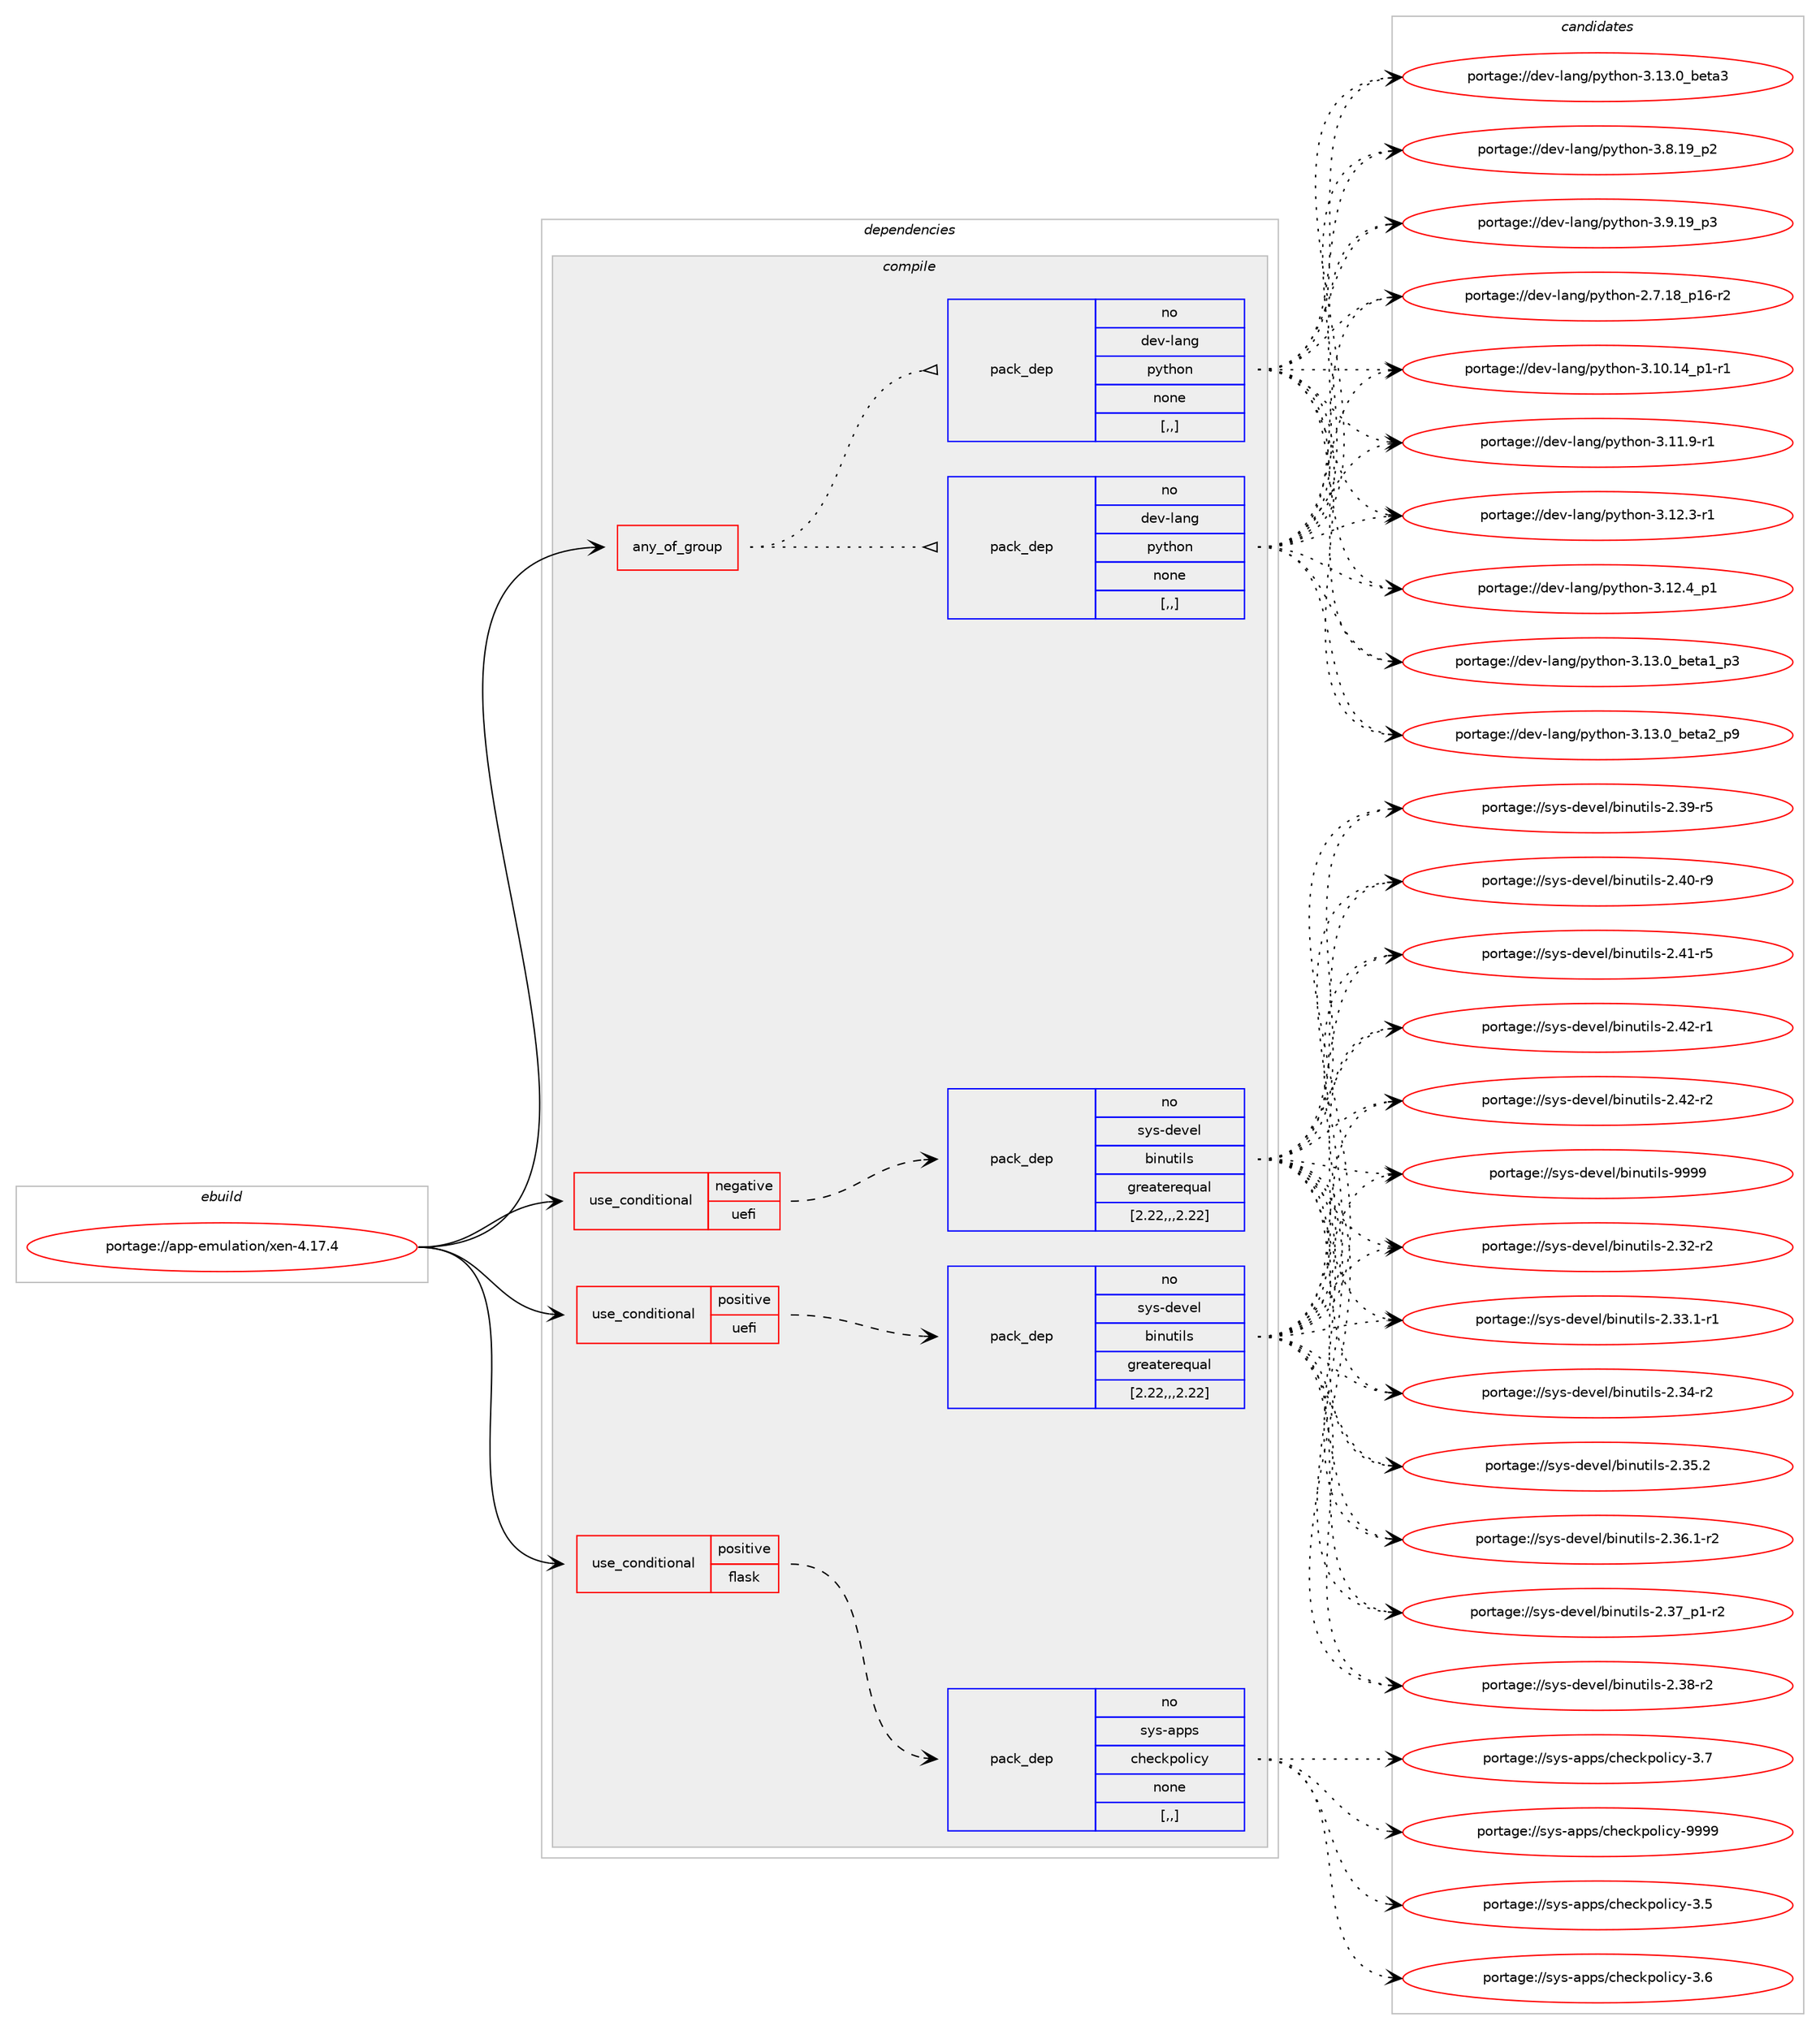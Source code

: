 digraph prolog {

# *************
# Graph options
# *************

newrank=true;
concentrate=true;
compound=true;
graph [rankdir=LR,fontname=Helvetica,fontsize=10,ranksep=1.5];#, ranksep=2.5, nodesep=0.2];
edge  [arrowhead=vee];
node  [fontname=Helvetica,fontsize=10];

# **********
# The ebuild
# **********

subgraph cluster_leftcol {
color=gray;
rank=same;
label=<<i>ebuild</i>>;
id [label="portage://app-emulation/xen-4.17.4", color=red, width=4, href="../app-emulation/xen-4.17.4.svg"];
}

# ****************
# The dependencies
# ****************

subgraph cluster_midcol {
color=gray;
label=<<i>dependencies</i>>;
subgraph cluster_compile {
fillcolor="#eeeeee";
style=filled;
label=<<i>compile</i>>;
subgraph any280 {
dependency34213 [label=<<TABLE BORDER="0" CELLBORDER="1" CELLSPACING="0" CELLPADDING="4"><TR><TD CELLPADDING="10">any_of_group</TD></TR></TABLE>>, shape=none, color=red];subgraph pack23804 {
dependency34214 [label=<<TABLE BORDER="0" CELLBORDER="1" CELLSPACING="0" CELLPADDING="4" WIDTH="220"><TR><TD ROWSPAN="6" CELLPADDING="30">pack_dep</TD></TR><TR><TD WIDTH="110">no</TD></TR><TR><TD>dev-lang</TD></TR><TR><TD>python</TD></TR><TR><TD>none</TD></TR><TR><TD>[,,]</TD></TR></TABLE>>, shape=none, color=blue];
}
dependency34213:e -> dependency34214:w [weight=20,style="dotted",arrowhead="oinv"];
subgraph pack23805 {
dependency34215 [label=<<TABLE BORDER="0" CELLBORDER="1" CELLSPACING="0" CELLPADDING="4" WIDTH="220"><TR><TD ROWSPAN="6" CELLPADDING="30">pack_dep</TD></TR><TR><TD WIDTH="110">no</TD></TR><TR><TD>dev-lang</TD></TR><TR><TD>python</TD></TR><TR><TD>none</TD></TR><TR><TD>[,,]</TD></TR></TABLE>>, shape=none, color=blue];
}
dependency34213:e -> dependency34215:w [weight=20,style="dotted",arrowhead="oinv"];
}
id:e -> dependency34213:w [weight=20,style="solid",arrowhead="vee"];
subgraph cond10080 {
dependency34216 [label=<<TABLE BORDER="0" CELLBORDER="1" CELLSPACING="0" CELLPADDING="4"><TR><TD ROWSPAN="3" CELLPADDING="10">use_conditional</TD></TR><TR><TD>negative</TD></TR><TR><TD>uefi</TD></TR></TABLE>>, shape=none, color=red];
subgraph pack23806 {
dependency34217 [label=<<TABLE BORDER="0" CELLBORDER="1" CELLSPACING="0" CELLPADDING="4" WIDTH="220"><TR><TD ROWSPAN="6" CELLPADDING="30">pack_dep</TD></TR><TR><TD WIDTH="110">no</TD></TR><TR><TD>sys-devel</TD></TR><TR><TD>binutils</TD></TR><TR><TD>greaterequal</TD></TR><TR><TD>[2.22,,,2.22]</TD></TR></TABLE>>, shape=none, color=blue];
}
dependency34216:e -> dependency34217:w [weight=20,style="dashed",arrowhead="vee"];
}
id:e -> dependency34216:w [weight=20,style="solid",arrowhead="vee"];
subgraph cond10081 {
dependency34218 [label=<<TABLE BORDER="0" CELLBORDER="1" CELLSPACING="0" CELLPADDING="4"><TR><TD ROWSPAN="3" CELLPADDING="10">use_conditional</TD></TR><TR><TD>positive</TD></TR><TR><TD>flask</TD></TR></TABLE>>, shape=none, color=red];
subgraph pack23807 {
dependency34219 [label=<<TABLE BORDER="0" CELLBORDER="1" CELLSPACING="0" CELLPADDING="4" WIDTH="220"><TR><TD ROWSPAN="6" CELLPADDING="30">pack_dep</TD></TR><TR><TD WIDTH="110">no</TD></TR><TR><TD>sys-apps</TD></TR><TR><TD>checkpolicy</TD></TR><TR><TD>none</TD></TR><TR><TD>[,,]</TD></TR></TABLE>>, shape=none, color=blue];
}
dependency34218:e -> dependency34219:w [weight=20,style="dashed",arrowhead="vee"];
}
id:e -> dependency34218:w [weight=20,style="solid",arrowhead="vee"];
subgraph cond10082 {
dependency34220 [label=<<TABLE BORDER="0" CELLBORDER="1" CELLSPACING="0" CELLPADDING="4"><TR><TD ROWSPAN="3" CELLPADDING="10">use_conditional</TD></TR><TR><TD>positive</TD></TR><TR><TD>uefi</TD></TR></TABLE>>, shape=none, color=red];
subgraph pack23808 {
dependency34221 [label=<<TABLE BORDER="0" CELLBORDER="1" CELLSPACING="0" CELLPADDING="4" WIDTH="220"><TR><TD ROWSPAN="6" CELLPADDING="30">pack_dep</TD></TR><TR><TD WIDTH="110">no</TD></TR><TR><TD>sys-devel</TD></TR><TR><TD>binutils</TD></TR><TR><TD>greaterequal</TD></TR><TR><TD>[2.22,,,2.22]</TD></TR></TABLE>>, shape=none, color=blue];
}
dependency34220:e -> dependency34221:w [weight=20,style="dashed",arrowhead="vee"];
}
id:e -> dependency34220:w [weight=20,style="solid",arrowhead="vee"];
}
subgraph cluster_compileandrun {
fillcolor="#eeeeee";
style=filled;
label=<<i>compile and run</i>>;
}
subgraph cluster_run {
fillcolor="#eeeeee";
style=filled;
label=<<i>run</i>>;
}
}

# **************
# The candidates
# **************

subgraph cluster_choices {
rank=same;
color=gray;
label=<<i>candidates</i>>;

subgraph choice23804 {
color=black;
nodesep=1;
choice100101118451089711010347112121116104111110455046554649569511249544511450 [label="portage://dev-lang/python-2.7.18_p16-r2", color=red, width=4,href="../dev-lang/python-2.7.18_p16-r2.svg"];
choice100101118451089711010347112121116104111110455146494846495295112494511449 [label="portage://dev-lang/python-3.10.14_p1-r1", color=red, width=4,href="../dev-lang/python-3.10.14_p1-r1.svg"];
choice100101118451089711010347112121116104111110455146494946574511449 [label="portage://dev-lang/python-3.11.9-r1", color=red, width=4,href="../dev-lang/python-3.11.9-r1.svg"];
choice100101118451089711010347112121116104111110455146495046514511449 [label="portage://dev-lang/python-3.12.3-r1", color=red, width=4,href="../dev-lang/python-3.12.3-r1.svg"];
choice100101118451089711010347112121116104111110455146495046529511249 [label="portage://dev-lang/python-3.12.4_p1", color=red, width=4,href="../dev-lang/python-3.12.4_p1.svg"];
choice10010111845108971101034711212111610411111045514649514648959810111697499511251 [label="portage://dev-lang/python-3.13.0_beta1_p3", color=red, width=4,href="../dev-lang/python-3.13.0_beta1_p3.svg"];
choice10010111845108971101034711212111610411111045514649514648959810111697509511257 [label="portage://dev-lang/python-3.13.0_beta2_p9", color=red, width=4,href="../dev-lang/python-3.13.0_beta2_p9.svg"];
choice1001011184510897110103471121211161041111104551464951464895981011169751 [label="portage://dev-lang/python-3.13.0_beta3", color=red, width=4,href="../dev-lang/python-3.13.0_beta3.svg"];
choice100101118451089711010347112121116104111110455146564649579511250 [label="portage://dev-lang/python-3.8.19_p2", color=red, width=4,href="../dev-lang/python-3.8.19_p2.svg"];
choice100101118451089711010347112121116104111110455146574649579511251 [label="portage://dev-lang/python-3.9.19_p3", color=red, width=4,href="../dev-lang/python-3.9.19_p3.svg"];
dependency34214:e -> choice100101118451089711010347112121116104111110455046554649569511249544511450:w [style=dotted,weight="100"];
dependency34214:e -> choice100101118451089711010347112121116104111110455146494846495295112494511449:w [style=dotted,weight="100"];
dependency34214:e -> choice100101118451089711010347112121116104111110455146494946574511449:w [style=dotted,weight="100"];
dependency34214:e -> choice100101118451089711010347112121116104111110455146495046514511449:w [style=dotted,weight="100"];
dependency34214:e -> choice100101118451089711010347112121116104111110455146495046529511249:w [style=dotted,weight="100"];
dependency34214:e -> choice10010111845108971101034711212111610411111045514649514648959810111697499511251:w [style=dotted,weight="100"];
dependency34214:e -> choice10010111845108971101034711212111610411111045514649514648959810111697509511257:w [style=dotted,weight="100"];
dependency34214:e -> choice1001011184510897110103471121211161041111104551464951464895981011169751:w [style=dotted,weight="100"];
dependency34214:e -> choice100101118451089711010347112121116104111110455146564649579511250:w [style=dotted,weight="100"];
dependency34214:e -> choice100101118451089711010347112121116104111110455146574649579511251:w [style=dotted,weight="100"];
}
subgraph choice23805 {
color=black;
nodesep=1;
choice100101118451089711010347112121116104111110455046554649569511249544511450 [label="portage://dev-lang/python-2.7.18_p16-r2", color=red, width=4,href="../dev-lang/python-2.7.18_p16-r2.svg"];
choice100101118451089711010347112121116104111110455146494846495295112494511449 [label="portage://dev-lang/python-3.10.14_p1-r1", color=red, width=4,href="../dev-lang/python-3.10.14_p1-r1.svg"];
choice100101118451089711010347112121116104111110455146494946574511449 [label="portage://dev-lang/python-3.11.9-r1", color=red, width=4,href="../dev-lang/python-3.11.9-r1.svg"];
choice100101118451089711010347112121116104111110455146495046514511449 [label="portage://dev-lang/python-3.12.3-r1", color=red, width=4,href="../dev-lang/python-3.12.3-r1.svg"];
choice100101118451089711010347112121116104111110455146495046529511249 [label="portage://dev-lang/python-3.12.4_p1", color=red, width=4,href="../dev-lang/python-3.12.4_p1.svg"];
choice10010111845108971101034711212111610411111045514649514648959810111697499511251 [label="portage://dev-lang/python-3.13.0_beta1_p3", color=red, width=4,href="../dev-lang/python-3.13.0_beta1_p3.svg"];
choice10010111845108971101034711212111610411111045514649514648959810111697509511257 [label="portage://dev-lang/python-3.13.0_beta2_p9", color=red, width=4,href="../dev-lang/python-3.13.0_beta2_p9.svg"];
choice1001011184510897110103471121211161041111104551464951464895981011169751 [label="portage://dev-lang/python-3.13.0_beta3", color=red, width=4,href="../dev-lang/python-3.13.0_beta3.svg"];
choice100101118451089711010347112121116104111110455146564649579511250 [label="portage://dev-lang/python-3.8.19_p2", color=red, width=4,href="../dev-lang/python-3.8.19_p2.svg"];
choice100101118451089711010347112121116104111110455146574649579511251 [label="portage://dev-lang/python-3.9.19_p3", color=red, width=4,href="../dev-lang/python-3.9.19_p3.svg"];
dependency34215:e -> choice100101118451089711010347112121116104111110455046554649569511249544511450:w [style=dotted,weight="100"];
dependency34215:e -> choice100101118451089711010347112121116104111110455146494846495295112494511449:w [style=dotted,weight="100"];
dependency34215:e -> choice100101118451089711010347112121116104111110455146494946574511449:w [style=dotted,weight="100"];
dependency34215:e -> choice100101118451089711010347112121116104111110455146495046514511449:w [style=dotted,weight="100"];
dependency34215:e -> choice100101118451089711010347112121116104111110455146495046529511249:w [style=dotted,weight="100"];
dependency34215:e -> choice10010111845108971101034711212111610411111045514649514648959810111697499511251:w [style=dotted,weight="100"];
dependency34215:e -> choice10010111845108971101034711212111610411111045514649514648959810111697509511257:w [style=dotted,weight="100"];
dependency34215:e -> choice1001011184510897110103471121211161041111104551464951464895981011169751:w [style=dotted,weight="100"];
dependency34215:e -> choice100101118451089711010347112121116104111110455146564649579511250:w [style=dotted,weight="100"];
dependency34215:e -> choice100101118451089711010347112121116104111110455146574649579511251:w [style=dotted,weight="100"];
}
subgraph choice23806 {
color=black;
nodesep=1;
choice11512111545100101118101108479810511011711610510811545504651504511450 [label="portage://sys-devel/binutils-2.32-r2", color=red, width=4,href="../sys-devel/binutils-2.32-r2.svg"];
choice115121115451001011181011084798105110117116105108115455046515146494511449 [label="portage://sys-devel/binutils-2.33.1-r1", color=red, width=4,href="../sys-devel/binutils-2.33.1-r1.svg"];
choice11512111545100101118101108479810511011711610510811545504651524511450 [label="portage://sys-devel/binutils-2.34-r2", color=red, width=4,href="../sys-devel/binutils-2.34-r2.svg"];
choice11512111545100101118101108479810511011711610510811545504651534650 [label="portage://sys-devel/binutils-2.35.2", color=red, width=4,href="../sys-devel/binutils-2.35.2.svg"];
choice115121115451001011181011084798105110117116105108115455046515446494511450 [label="portage://sys-devel/binutils-2.36.1-r2", color=red, width=4,href="../sys-devel/binutils-2.36.1-r2.svg"];
choice115121115451001011181011084798105110117116105108115455046515595112494511450 [label="portage://sys-devel/binutils-2.37_p1-r2", color=red, width=4,href="../sys-devel/binutils-2.37_p1-r2.svg"];
choice11512111545100101118101108479810511011711610510811545504651564511450 [label="portage://sys-devel/binutils-2.38-r2", color=red, width=4,href="../sys-devel/binutils-2.38-r2.svg"];
choice11512111545100101118101108479810511011711610510811545504651574511453 [label="portage://sys-devel/binutils-2.39-r5", color=red, width=4,href="../sys-devel/binutils-2.39-r5.svg"];
choice11512111545100101118101108479810511011711610510811545504652484511457 [label="portage://sys-devel/binutils-2.40-r9", color=red, width=4,href="../sys-devel/binutils-2.40-r9.svg"];
choice11512111545100101118101108479810511011711610510811545504652494511453 [label="portage://sys-devel/binutils-2.41-r5", color=red, width=4,href="../sys-devel/binutils-2.41-r5.svg"];
choice11512111545100101118101108479810511011711610510811545504652504511449 [label="portage://sys-devel/binutils-2.42-r1", color=red, width=4,href="../sys-devel/binutils-2.42-r1.svg"];
choice11512111545100101118101108479810511011711610510811545504652504511450 [label="portage://sys-devel/binutils-2.42-r2", color=red, width=4,href="../sys-devel/binutils-2.42-r2.svg"];
choice1151211154510010111810110847981051101171161051081154557575757 [label="portage://sys-devel/binutils-9999", color=red, width=4,href="../sys-devel/binutils-9999.svg"];
dependency34217:e -> choice11512111545100101118101108479810511011711610510811545504651504511450:w [style=dotted,weight="100"];
dependency34217:e -> choice115121115451001011181011084798105110117116105108115455046515146494511449:w [style=dotted,weight="100"];
dependency34217:e -> choice11512111545100101118101108479810511011711610510811545504651524511450:w [style=dotted,weight="100"];
dependency34217:e -> choice11512111545100101118101108479810511011711610510811545504651534650:w [style=dotted,weight="100"];
dependency34217:e -> choice115121115451001011181011084798105110117116105108115455046515446494511450:w [style=dotted,weight="100"];
dependency34217:e -> choice115121115451001011181011084798105110117116105108115455046515595112494511450:w [style=dotted,weight="100"];
dependency34217:e -> choice11512111545100101118101108479810511011711610510811545504651564511450:w [style=dotted,weight="100"];
dependency34217:e -> choice11512111545100101118101108479810511011711610510811545504651574511453:w [style=dotted,weight="100"];
dependency34217:e -> choice11512111545100101118101108479810511011711610510811545504652484511457:w [style=dotted,weight="100"];
dependency34217:e -> choice11512111545100101118101108479810511011711610510811545504652494511453:w [style=dotted,weight="100"];
dependency34217:e -> choice11512111545100101118101108479810511011711610510811545504652504511449:w [style=dotted,weight="100"];
dependency34217:e -> choice11512111545100101118101108479810511011711610510811545504652504511450:w [style=dotted,weight="100"];
dependency34217:e -> choice1151211154510010111810110847981051101171161051081154557575757:w [style=dotted,weight="100"];
}
subgraph choice23807 {
color=black;
nodesep=1;
choice11512111545971121121154799104101991071121111081059912145514653 [label="portage://sys-apps/checkpolicy-3.5", color=red, width=4,href="../sys-apps/checkpolicy-3.5.svg"];
choice11512111545971121121154799104101991071121111081059912145514654 [label="portage://sys-apps/checkpolicy-3.6", color=red, width=4,href="../sys-apps/checkpolicy-3.6.svg"];
choice11512111545971121121154799104101991071121111081059912145514655 [label="portage://sys-apps/checkpolicy-3.7", color=red, width=4,href="../sys-apps/checkpolicy-3.7.svg"];
choice1151211154597112112115479910410199107112111108105991214557575757 [label="portage://sys-apps/checkpolicy-9999", color=red, width=4,href="../sys-apps/checkpolicy-9999.svg"];
dependency34219:e -> choice11512111545971121121154799104101991071121111081059912145514653:w [style=dotted,weight="100"];
dependency34219:e -> choice11512111545971121121154799104101991071121111081059912145514654:w [style=dotted,weight="100"];
dependency34219:e -> choice11512111545971121121154799104101991071121111081059912145514655:w [style=dotted,weight="100"];
dependency34219:e -> choice1151211154597112112115479910410199107112111108105991214557575757:w [style=dotted,weight="100"];
}
subgraph choice23808 {
color=black;
nodesep=1;
choice11512111545100101118101108479810511011711610510811545504651504511450 [label="portage://sys-devel/binutils-2.32-r2", color=red, width=4,href="../sys-devel/binutils-2.32-r2.svg"];
choice115121115451001011181011084798105110117116105108115455046515146494511449 [label="portage://sys-devel/binutils-2.33.1-r1", color=red, width=4,href="../sys-devel/binutils-2.33.1-r1.svg"];
choice11512111545100101118101108479810511011711610510811545504651524511450 [label="portage://sys-devel/binutils-2.34-r2", color=red, width=4,href="../sys-devel/binutils-2.34-r2.svg"];
choice11512111545100101118101108479810511011711610510811545504651534650 [label="portage://sys-devel/binutils-2.35.2", color=red, width=4,href="../sys-devel/binutils-2.35.2.svg"];
choice115121115451001011181011084798105110117116105108115455046515446494511450 [label="portage://sys-devel/binutils-2.36.1-r2", color=red, width=4,href="../sys-devel/binutils-2.36.1-r2.svg"];
choice115121115451001011181011084798105110117116105108115455046515595112494511450 [label="portage://sys-devel/binutils-2.37_p1-r2", color=red, width=4,href="../sys-devel/binutils-2.37_p1-r2.svg"];
choice11512111545100101118101108479810511011711610510811545504651564511450 [label="portage://sys-devel/binutils-2.38-r2", color=red, width=4,href="../sys-devel/binutils-2.38-r2.svg"];
choice11512111545100101118101108479810511011711610510811545504651574511453 [label="portage://sys-devel/binutils-2.39-r5", color=red, width=4,href="../sys-devel/binutils-2.39-r5.svg"];
choice11512111545100101118101108479810511011711610510811545504652484511457 [label="portage://sys-devel/binutils-2.40-r9", color=red, width=4,href="../sys-devel/binutils-2.40-r9.svg"];
choice11512111545100101118101108479810511011711610510811545504652494511453 [label="portage://sys-devel/binutils-2.41-r5", color=red, width=4,href="../sys-devel/binutils-2.41-r5.svg"];
choice11512111545100101118101108479810511011711610510811545504652504511449 [label="portage://sys-devel/binutils-2.42-r1", color=red, width=4,href="../sys-devel/binutils-2.42-r1.svg"];
choice11512111545100101118101108479810511011711610510811545504652504511450 [label="portage://sys-devel/binutils-2.42-r2", color=red, width=4,href="../sys-devel/binutils-2.42-r2.svg"];
choice1151211154510010111810110847981051101171161051081154557575757 [label="portage://sys-devel/binutils-9999", color=red, width=4,href="../sys-devel/binutils-9999.svg"];
dependency34221:e -> choice11512111545100101118101108479810511011711610510811545504651504511450:w [style=dotted,weight="100"];
dependency34221:e -> choice115121115451001011181011084798105110117116105108115455046515146494511449:w [style=dotted,weight="100"];
dependency34221:e -> choice11512111545100101118101108479810511011711610510811545504651524511450:w [style=dotted,weight="100"];
dependency34221:e -> choice11512111545100101118101108479810511011711610510811545504651534650:w [style=dotted,weight="100"];
dependency34221:e -> choice115121115451001011181011084798105110117116105108115455046515446494511450:w [style=dotted,weight="100"];
dependency34221:e -> choice115121115451001011181011084798105110117116105108115455046515595112494511450:w [style=dotted,weight="100"];
dependency34221:e -> choice11512111545100101118101108479810511011711610510811545504651564511450:w [style=dotted,weight="100"];
dependency34221:e -> choice11512111545100101118101108479810511011711610510811545504651574511453:w [style=dotted,weight="100"];
dependency34221:e -> choice11512111545100101118101108479810511011711610510811545504652484511457:w [style=dotted,weight="100"];
dependency34221:e -> choice11512111545100101118101108479810511011711610510811545504652494511453:w [style=dotted,weight="100"];
dependency34221:e -> choice11512111545100101118101108479810511011711610510811545504652504511449:w [style=dotted,weight="100"];
dependency34221:e -> choice11512111545100101118101108479810511011711610510811545504652504511450:w [style=dotted,weight="100"];
dependency34221:e -> choice1151211154510010111810110847981051101171161051081154557575757:w [style=dotted,weight="100"];
}
}

}
